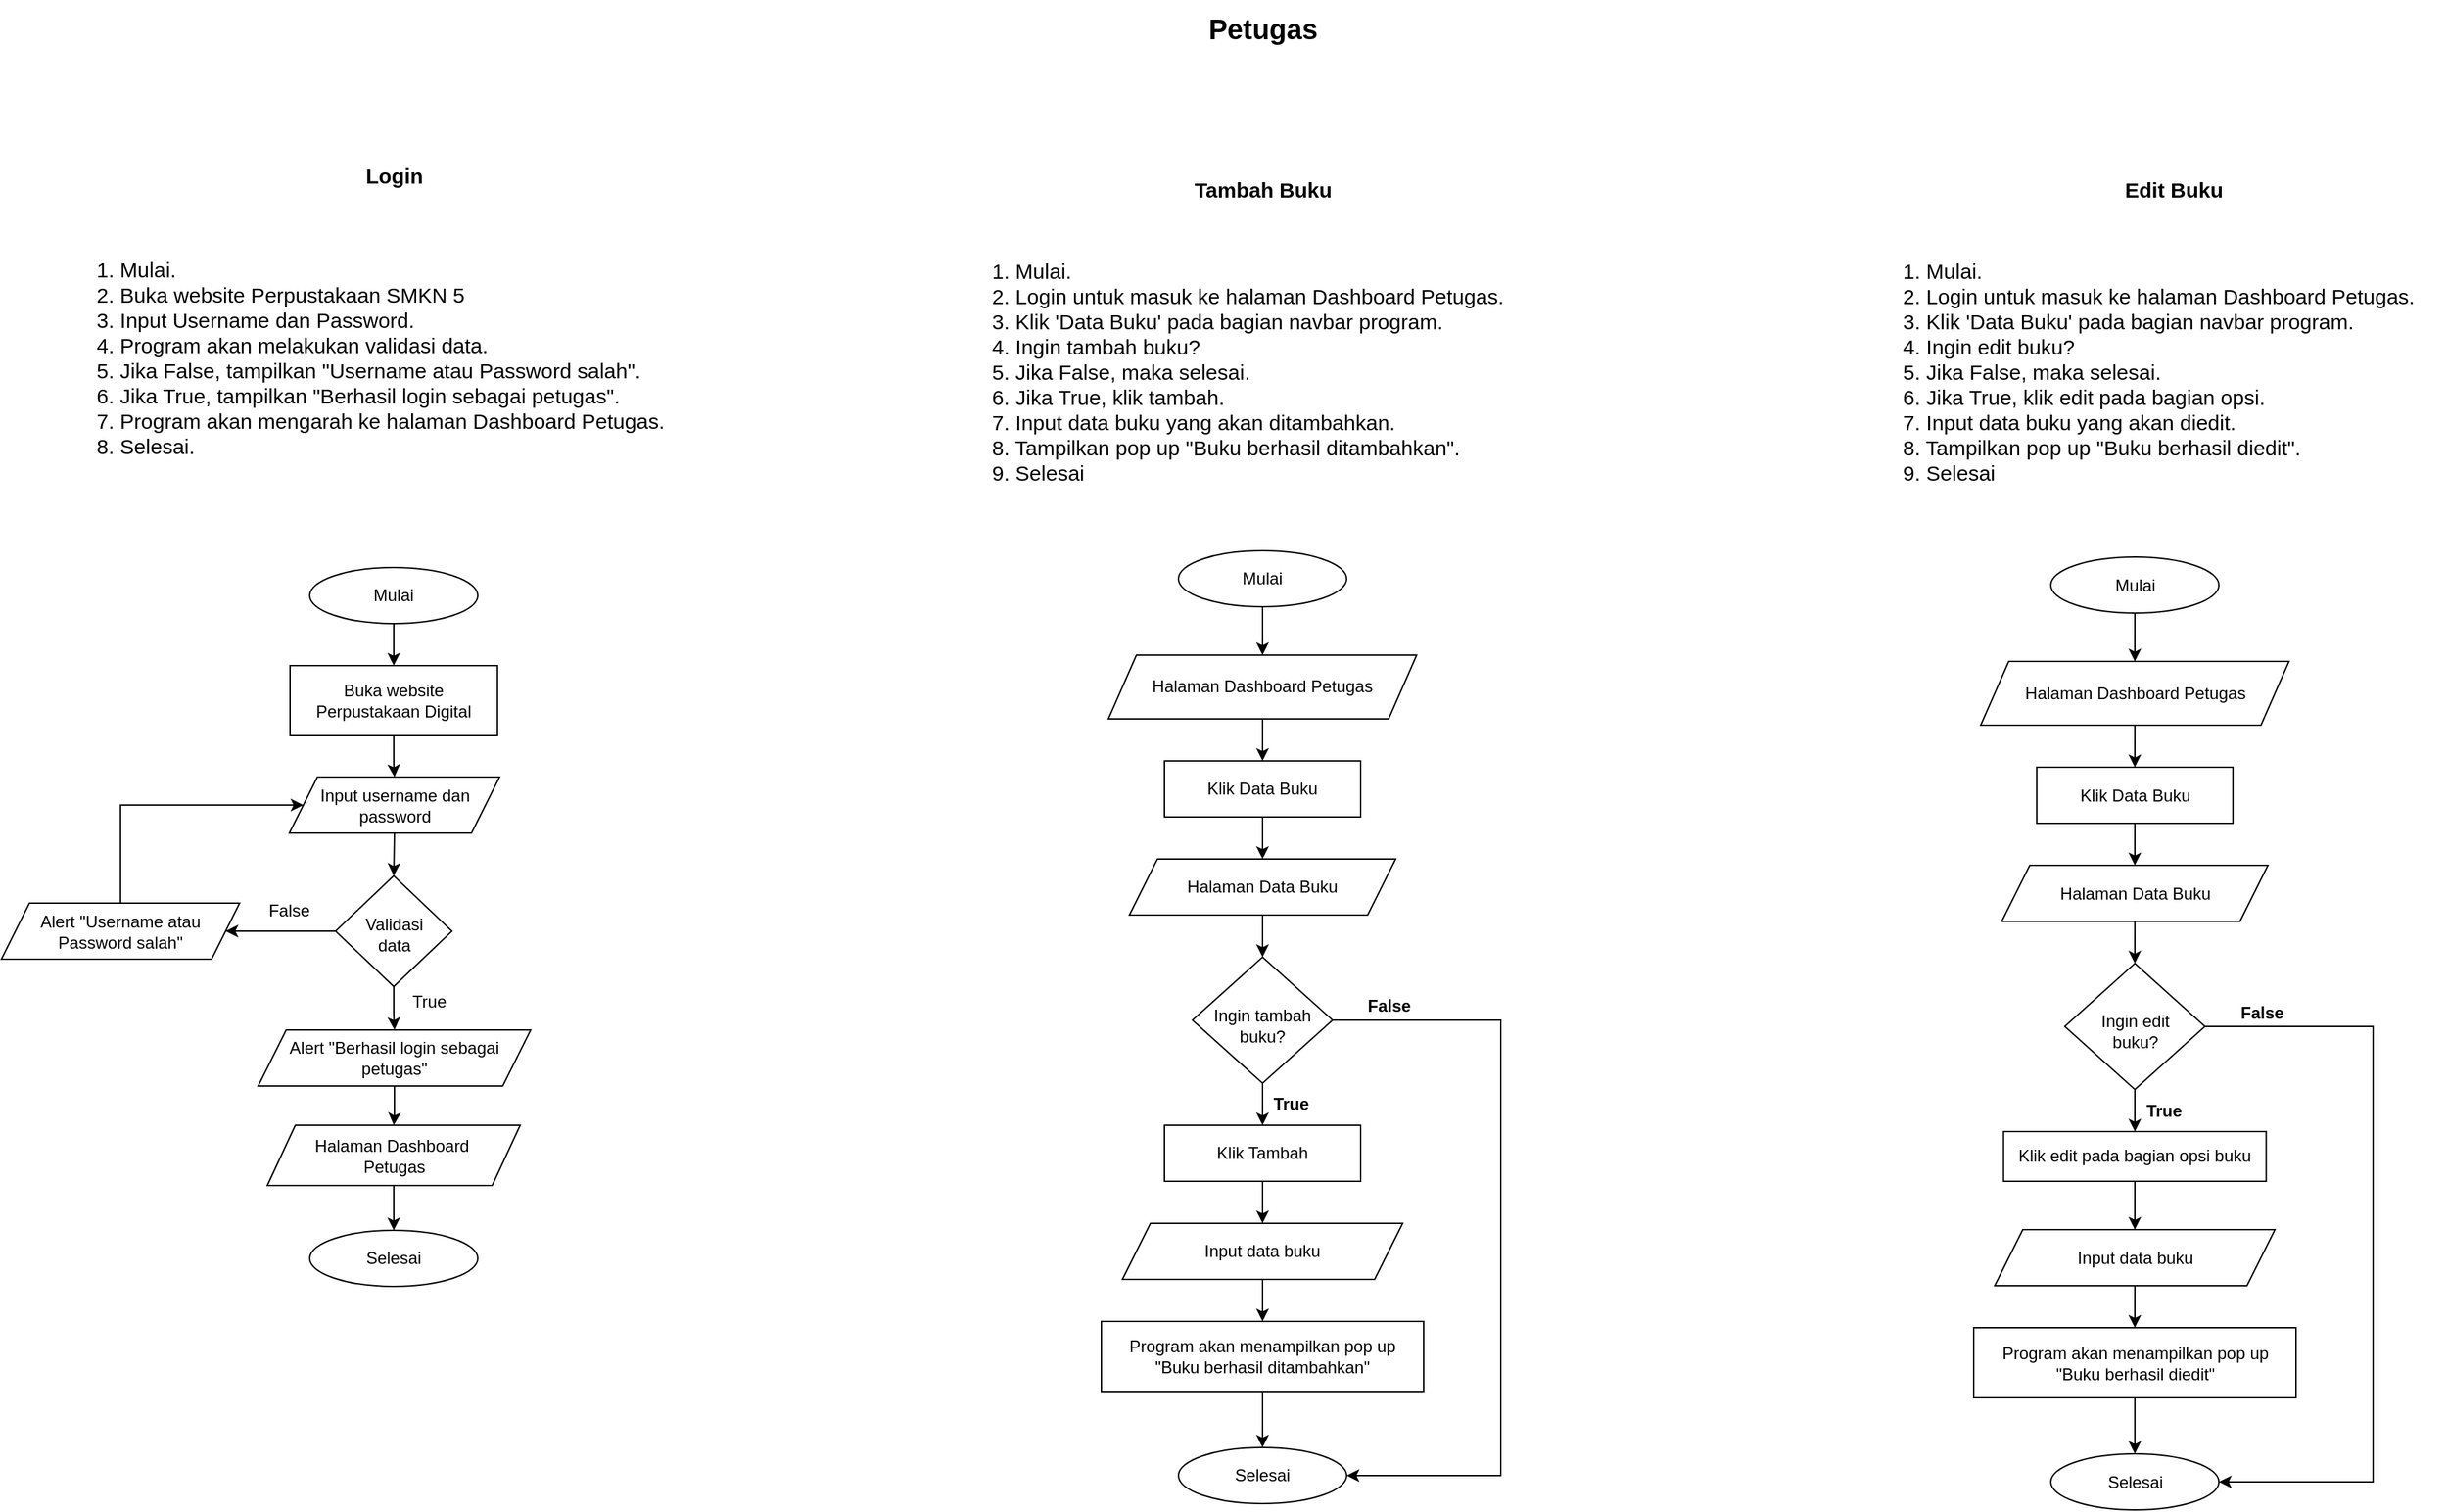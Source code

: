 <mxfile version="23.1.5" type="device">
  <diagram name="Halaman-1" id="CciCEoQ2M5GDFWtjuzjs">
    <mxGraphModel dx="3190" dy="1380" grid="1" gridSize="10" guides="1" tooltips="1" connect="1" arrows="1" fold="1" page="1" pageScale="1" pageWidth="827" pageHeight="1169" math="0" shadow="0">
      <root>
        <mxCell id="0" />
        <mxCell id="1" parent="0" />
        <mxCell id="zIIlKVIFdq4RHlEshoWV-1" value="Petugas" style="text;html=1;align=center;verticalAlign=middle;resizable=0;points=[];autosize=1;strokeColor=none;fillColor=none;fontSize=20;fontStyle=1" parent="1" vertex="1">
          <mxGeometry x="840" y="70" width="100" height="40" as="geometry" />
        </mxCell>
        <mxCell id="zIIlKVIFdq4RHlEshoWV-2" value="Login" style="text;html=1;align=center;verticalAlign=middle;resizable=0;points=[];autosize=1;strokeColor=none;fillColor=none;fontSize=15;fontStyle=1" parent="1" vertex="1">
          <mxGeometry x="240" y="180" width="60" height="30" as="geometry" />
        </mxCell>
        <mxCell id="5ophonfw9Nzy0XL49xBl-6" style="edgeStyle=orthogonalEdgeStyle;rounded=0;orthogonalLoop=1;jettySize=auto;html=1;exitX=0.5;exitY=1;exitDx=0;exitDy=0;" parent="1" source="zIIlKVIFdq4RHlEshoWV-3" target="5ophonfw9Nzy0XL49xBl-1" edge="1">
          <mxGeometry relative="1" as="geometry" />
        </mxCell>
        <mxCell id="zIIlKVIFdq4RHlEshoWV-3" value="Mulai" style="ellipse;whiteSpace=wrap;html=1;" parent="1" vertex="1">
          <mxGeometry x="210" y="475" width="120" height="40" as="geometry" />
        </mxCell>
        <mxCell id="5ophonfw9Nzy0XL49xBl-7" style="edgeStyle=orthogonalEdgeStyle;rounded=0;orthogonalLoop=1;jettySize=auto;html=1;exitX=0.5;exitY=1;exitDx=0;exitDy=0;" parent="1" source="5ophonfw9Nzy0XL49xBl-1" target="5ophonfw9Nzy0XL49xBl-3" edge="1">
          <mxGeometry relative="1" as="geometry" />
        </mxCell>
        <mxCell id="5ophonfw9Nzy0XL49xBl-1" value="Buka website Perpustakaan Digital" style="rounded=0;whiteSpace=wrap;html=1;" parent="1" vertex="1">
          <mxGeometry x="196" y="545" width="148" height="50" as="geometry" />
        </mxCell>
        <mxCell id="equU6Bef8GWcnC-KC4BR-2" style="edgeStyle=orthogonalEdgeStyle;rounded=0;orthogonalLoop=1;jettySize=auto;html=1;exitX=0.5;exitY=1;exitDx=0;exitDy=0;entryX=0.5;entryY=0;entryDx=0;entryDy=0;" parent="1" source="5ophonfw9Nzy0XL49xBl-3" target="equU6Bef8GWcnC-KC4BR-1" edge="1">
          <mxGeometry relative="1" as="geometry" />
        </mxCell>
        <mxCell id="5ophonfw9Nzy0XL49xBl-3" value="Input username dan password" style="shape=parallelogram;perimeter=parallelogramPerimeter;whiteSpace=wrap;html=1;fixedSize=1;" parent="1" vertex="1">
          <mxGeometry x="195.5" y="624.5" width="150" height="40" as="geometry" />
        </mxCell>
        <mxCell id="equU6Bef8GWcnC-KC4BR-10" style="edgeStyle=orthogonalEdgeStyle;rounded=0;orthogonalLoop=1;jettySize=auto;html=1;exitX=0.5;exitY=1;exitDx=0;exitDy=0;" parent="1" source="5ophonfw9Nzy0XL49xBl-5" target="equU6Bef8GWcnC-KC4BR-9" edge="1">
          <mxGeometry relative="1" as="geometry" />
        </mxCell>
        <mxCell id="5ophonfw9Nzy0XL49xBl-5" value="Halaman Dashboard&amp;nbsp;&lt;div&gt;Petugas&lt;/div&gt;" style="shape=parallelogram;perimeter=parallelogramPerimeter;whiteSpace=wrap;html=1;fixedSize=1;" parent="1" vertex="1">
          <mxGeometry x="179.75" y="873" width="180.5" height="43" as="geometry" />
        </mxCell>
        <mxCell id="5ophonfw9Nzy0XL49xBl-12" value="Tambah Buku" style="text;html=1;align=center;verticalAlign=middle;resizable=0;points=[];autosize=1;strokeColor=none;fillColor=none;fontSize=15;fontStyle=1" parent="1" vertex="1">
          <mxGeometry x="830" y="190" width="120" height="30" as="geometry" />
        </mxCell>
        <mxCell id="equU6Bef8GWcnC-KC4BR-5" style="edgeStyle=orthogonalEdgeStyle;rounded=0;orthogonalLoop=1;jettySize=auto;html=1;exitX=0;exitY=0.5;exitDx=0;exitDy=0;" parent="1" source="equU6Bef8GWcnC-KC4BR-1" target="equU6Bef8GWcnC-KC4BR-4" edge="1">
          <mxGeometry relative="1" as="geometry" />
        </mxCell>
        <mxCell id="equU6Bef8GWcnC-KC4BR-12" style="edgeStyle=orthogonalEdgeStyle;rounded=0;orthogonalLoop=1;jettySize=auto;html=1;exitX=0.5;exitY=1;exitDx=0;exitDy=0;" parent="1" source="equU6Bef8GWcnC-KC4BR-1" target="equU6Bef8GWcnC-KC4BR-11" edge="1">
          <mxGeometry relative="1" as="geometry" />
        </mxCell>
        <mxCell id="equU6Bef8GWcnC-KC4BR-1" value="Validasi&lt;div&gt;data&lt;/div&gt;" style="rhombus;whiteSpace=wrap;html=1;spacingTop=5;" parent="1" vertex="1">
          <mxGeometry x="228.5" y="695" width="83" height="79" as="geometry" />
        </mxCell>
        <mxCell id="equU6Bef8GWcnC-KC4BR-6" style="edgeStyle=orthogonalEdgeStyle;rounded=0;orthogonalLoop=1;jettySize=auto;html=1;exitX=0.5;exitY=0;exitDx=0;exitDy=0;entryX=0;entryY=0.5;entryDx=0;entryDy=0;" parent="1" source="equU6Bef8GWcnC-KC4BR-4" target="5ophonfw9Nzy0XL49xBl-3" edge="1">
          <mxGeometry relative="1" as="geometry">
            <Array as="points">
              <mxPoint x="75" y="645" />
            </Array>
          </mxGeometry>
        </mxCell>
        <mxCell id="equU6Bef8GWcnC-KC4BR-4" value="Alert &quot;Username atau Password salah&quot;" style="shape=parallelogram;perimeter=parallelogramPerimeter;whiteSpace=wrap;html=1;fixedSize=1;" parent="1" vertex="1">
          <mxGeometry x="-10" y="714.5" width="170" height="40" as="geometry" />
        </mxCell>
        <mxCell id="equU6Bef8GWcnC-KC4BR-7" value="True" style="text;html=1;align=center;verticalAlign=middle;resizable=0;points=[];autosize=1;strokeColor=none;fillColor=none;" parent="1" vertex="1">
          <mxGeometry x="270" y="770" width="50" height="30" as="geometry" />
        </mxCell>
        <mxCell id="equU6Bef8GWcnC-KC4BR-8" value="False" style="text;html=1;align=center;verticalAlign=middle;resizable=0;points=[];autosize=1;strokeColor=none;fillColor=none;" parent="1" vertex="1">
          <mxGeometry x="170" y="705" width="50" height="30" as="geometry" />
        </mxCell>
        <mxCell id="equU6Bef8GWcnC-KC4BR-9" value="Selesai" style="ellipse;whiteSpace=wrap;html=1;" parent="1" vertex="1">
          <mxGeometry x="210" y="948" width="120" height="40" as="geometry" />
        </mxCell>
        <mxCell id="equU6Bef8GWcnC-KC4BR-13" style="edgeStyle=orthogonalEdgeStyle;rounded=0;orthogonalLoop=1;jettySize=auto;html=1;exitX=0.5;exitY=1;exitDx=0;exitDy=0;" parent="1" source="equU6Bef8GWcnC-KC4BR-11" target="5ophonfw9Nzy0XL49xBl-5" edge="1">
          <mxGeometry relative="1" as="geometry" />
        </mxCell>
        <mxCell id="equU6Bef8GWcnC-KC4BR-11" value="Alert &quot;Berhasil login sebagai petugas&quot;" style="shape=parallelogram;perimeter=parallelogramPerimeter;whiteSpace=wrap;html=1;fixedSize=1;" parent="1" vertex="1">
          <mxGeometry x="173.25" y="805" width="194.5" height="40" as="geometry" />
        </mxCell>
        <mxCell id="lcuxNhG26rjDaFKzjVcp-1" value="1. Mulai.&lt;div&gt;2. Buka website Perpustakaan SMKN 5&lt;/div&gt;&lt;div&gt;3. Input Username dan Password.&lt;br&gt;&lt;/div&gt;&lt;div&gt;4. Program akan melakukan validasi data.&lt;/div&gt;&lt;div&gt;5. Jika False, tampilkan &quot;Username atau Password salah&quot;.&lt;/div&gt;&lt;div&gt;6. Jika True, tampilkan &quot;Berhasil login sebagai petugas&quot;.&lt;/div&gt;&lt;div&gt;7. Program akan mengarah ke halaman Dashboard Petugas.&lt;/div&gt;&lt;div&gt;8. Selesai.&lt;/div&gt;" style="text;html=1;align=left;verticalAlign=middle;resizable=0;points=[];autosize=1;strokeColor=none;fillColor=none;fontSize=15;" vertex="1" parent="1">
          <mxGeometry x="55.5" y="245" width="430" height="160" as="geometry" />
        </mxCell>
        <mxCell id="lcuxNhG26rjDaFKzjVcp-2" value="1. Mulai.&lt;div&gt;2. Login untuk masuk ke halaman Dashboard Petugas.&lt;/div&gt;&lt;div&gt;3. Klik &#39;Data Buku&#39; pada bagian navbar program.&lt;/div&gt;&lt;div&gt;4. Ingin tambah buku?&lt;/div&gt;&lt;div&gt;5. Jika False, maka selesai.&lt;/div&gt;&lt;div&gt;6. Jika True, klik tambah.&lt;/div&gt;&lt;div&gt;&lt;span style=&quot;background-color: initial;&quot;&gt;7. Input data buku yang akan ditambahkan.&lt;/span&gt;&lt;/div&gt;&lt;div&gt;8. Tampilkan pop up &quot;Buku berhasil ditambahkan&quot;.&lt;/div&gt;&lt;div&gt;9. Selesai&lt;/div&gt;" style="text;html=1;align=left;verticalAlign=middle;resizable=0;points=[];autosize=1;strokeColor=none;fillColor=none;fontSize=15;" vertex="1" parent="1">
          <mxGeometry x="695" y="245" width="390" height="180" as="geometry" />
        </mxCell>
        <mxCell id="lcuxNhG26rjDaFKzjVcp-10" style="edgeStyle=orthogonalEdgeStyle;rounded=0;orthogonalLoop=1;jettySize=auto;html=1;exitX=0.5;exitY=1;exitDx=0;exitDy=0;" edge="1" parent="1" source="lcuxNhG26rjDaFKzjVcp-3" target="lcuxNhG26rjDaFKzjVcp-4">
          <mxGeometry relative="1" as="geometry" />
        </mxCell>
        <mxCell id="lcuxNhG26rjDaFKzjVcp-3" value="Mulai" style="ellipse;whiteSpace=wrap;html=1;" vertex="1" parent="1">
          <mxGeometry x="830" y="463" width="120" height="40" as="geometry" />
        </mxCell>
        <mxCell id="lcuxNhG26rjDaFKzjVcp-11" style="edgeStyle=orthogonalEdgeStyle;rounded=0;orthogonalLoop=1;jettySize=auto;html=1;exitX=0.5;exitY=1;exitDx=0;exitDy=0;" edge="1" parent="1" source="lcuxNhG26rjDaFKzjVcp-4" target="lcuxNhG26rjDaFKzjVcp-5">
          <mxGeometry relative="1" as="geometry" />
        </mxCell>
        <mxCell id="lcuxNhG26rjDaFKzjVcp-4" value="Halaman Dashboard Petugas" style="shape=parallelogram;perimeter=parallelogramPerimeter;whiteSpace=wrap;html=1;fixedSize=1;" vertex="1" parent="1">
          <mxGeometry x="780" y="537.5" width="220" height="45.5" as="geometry" />
        </mxCell>
        <mxCell id="lcuxNhG26rjDaFKzjVcp-12" style="edgeStyle=orthogonalEdgeStyle;rounded=0;orthogonalLoop=1;jettySize=auto;html=1;exitX=0.5;exitY=1;exitDx=0;exitDy=0;" edge="1" parent="1" source="lcuxNhG26rjDaFKzjVcp-5" target="lcuxNhG26rjDaFKzjVcp-6">
          <mxGeometry relative="1" as="geometry" />
        </mxCell>
        <mxCell id="lcuxNhG26rjDaFKzjVcp-5" value="Klik Data Buku" style="rounded=0;whiteSpace=wrap;html=1;" vertex="1" parent="1">
          <mxGeometry x="820" y="613" width="140" height="40" as="geometry" />
        </mxCell>
        <mxCell id="lcuxNhG26rjDaFKzjVcp-13" style="edgeStyle=orthogonalEdgeStyle;rounded=0;orthogonalLoop=1;jettySize=auto;html=1;exitX=0.5;exitY=1;exitDx=0;exitDy=0;" edge="1" parent="1" source="lcuxNhG26rjDaFKzjVcp-6" target="lcuxNhG26rjDaFKzjVcp-7">
          <mxGeometry relative="1" as="geometry" />
        </mxCell>
        <mxCell id="lcuxNhG26rjDaFKzjVcp-6" value="Halaman Data Buku" style="shape=parallelogram;perimeter=parallelogramPerimeter;whiteSpace=wrap;html=1;fixedSize=1;" vertex="1" parent="1">
          <mxGeometry x="795" y="683" width="190" height="40" as="geometry" />
        </mxCell>
        <mxCell id="lcuxNhG26rjDaFKzjVcp-14" style="edgeStyle=orthogonalEdgeStyle;rounded=0;orthogonalLoop=1;jettySize=auto;html=1;exitX=0.5;exitY=1;exitDx=0;exitDy=0;" edge="1" parent="1" source="lcuxNhG26rjDaFKzjVcp-7" target="lcuxNhG26rjDaFKzjVcp-8">
          <mxGeometry relative="1" as="geometry" />
        </mxCell>
        <mxCell id="lcuxNhG26rjDaFKzjVcp-32" style="edgeStyle=orthogonalEdgeStyle;rounded=0;orthogonalLoop=1;jettySize=auto;html=1;entryX=1;entryY=0.5;entryDx=0;entryDy=0;" edge="1" parent="1" source="lcuxNhG26rjDaFKzjVcp-7" target="lcuxNhG26rjDaFKzjVcp-24">
          <mxGeometry relative="1" as="geometry">
            <Array as="points">
              <mxPoint x="1060" y="798" />
              <mxPoint x="1060" y="1123" />
            </Array>
          </mxGeometry>
        </mxCell>
        <mxCell id="lcuxNhG26rjDaFKzjVcp-7" value="Ingin tambah&lt;br&gt;buku?" style="rhombus;whiteSpace=wrap;html=1;spacingTop=7;" vertex="1" parent="1">
          <mxGeometry x="840" y="753" width="100" height="90" as="geometry" />
        </mxCell>
        <mxCell id="lcuxNhG26rjDaFKzjVcp-15" style="edgeStyle=orthogonalEdgeStyle;rounded=0;orthogonalLoop=1;jettySize=auto;html=1;exitX=0.5;exitY=1;exitDx=0;exitDy=0;" edge="1" parent="1" source="lcuxNhG26rjDaFKzjVcp-8" target="lcuxNhG26rjDaFKzjVcp-9">
          <mxGeometry relative="1" as="geometry" />
        </mxCell>
        <mxCell id="lcuxNhG26rjDaFKzjVcp-8" value="Klik Tambah" style="rounded=0;whiteSpace=wrap;html=1;" vertex="1" parent="1">
          <mxGeometry x="820" y="873" width="140" height="40" as="geometry" />
        </mxCell>
        <mxCell id="lcuxNhG26rjDaFKzjVcp-17" style="edgeStyle=orthogonalEdgeStyle;rounded=0;orthogonalLoop=1;jettySize=auto;html=1;exitX=0.5;exitY=1;exitDx=0;exitDy=0;" edge="1" parent="1" source="lcuxNhG26rjDaFKzjVcp-9" target="lcuxNhG26rjDaFKzjVcp-16">
          <mxGeometry relative="1" as="geometry" />
        </mxCell>
        <mxCell id="lcuxNhG26rjDaFKzjVcp-9" value="Input data buku" style="shape=parallelogram;perimeter=parallelogramPerimeter;whiteSpace=wrap;html=1;fixedSize=1;" vertex="1" parent="1">
          <mxGeometry x="790" y="943" width="200" height="40" as="geometry" />
        </mxCell>
        <mxCell id="lcuxNhG26rjDaFKzjVcp-38" style="edgeStyle=orthogonalEdgeStyle;rounded=0;orthogonalLoop=1;jettySize=auto;html=1;exitX=0.5;exitY=1;exitDx=0;exitDy=0;" edge="1" parent="1" source="lcuxNhG26rjDaFKzjVcp-16" target="lcuxNhG26rjDaFKzjVcp-24">
          <mxGeometry relative="1" as="geometry" />
        </mxCell>
        <mxCell id="lcuxNhG26rjDaFKzjVcp-16" value="Program akan menampilkan pop up&lt;br&gt;&quot;Buku berhasil ditambahkan&quot;" style="rounded=0;whiteSpace=wrap;html=1;" vertex="1" parent="1">
          <mxGeometry x="775" y="1013" width="230" height="50" as="geometry" />
        </mxCell>
        <mxCell id="lcuxNhG26rjDaFKzjVcp-24" value="Selesai" style="ellipse;whiteSpace=wrap;html=1;" vertex="1" parent="1">
          <mxGeometry x="830" y="1103" width="120" height="40" as="geometry" />
        </mxCell>
        <mxCell id="lcuxNhG26rjDaFKzjVcp-33" value="True" style="text;html=1;align=center;verticalAlign=middle;resizable=0;points=[];autosize=1;strokeColor=none;fillColor=none;fontStyle=1" vertex="1" parent="1">
          <mxGeometry x="885" y="843" width="50" height="30" as="geometry" />
        </mxCell>
        <mxCell id="lcuxNhG26rjDaFKzjVcp-34" value="False" style="text;html=1;align=center;verticalAlign=middle;resizable=0;points=[];autosize=1;strokeColor=none;fillColor=none;fontStyle=1" vertex="1" parent="1">
          <mxGeometry x="955" y="773" width="50" height="30" as="geometry" />
        </mxCell>
        <mxCell id="lcuxNhG26rjDaFKzjVcp-35" value="Edit Buku" style="text;html=1;align=center;verticalAlign=middle;resizable=0;points=[];autosize=1;strokeColor=none;fillColor=none;fontSize=15;fontStyle=1" vertex="1" parent="1">
          <mxGeometry x="1495" y="190" width="90" height="30" as="geometry" />
        </mxCell>
        <mxCell id="lcuxNhG26rjDaFKzjVcp-39" value="1. Mulai.&lt;div&gt;2. Login untuk masuk ke halaman Dashboard Petugas.&lt;/div&gt;&lt;div&gt;3. Klik &#39;Data Buku&#39; pada bagian navbar program.&lt;/div&gt;&lt;div&gt;4. Ingin edit buku?&lt;/div&gt;&lt;div&gt;5. Jika False, maka selesai.&lt;/div&gt;&lt;div&gt;6. Jika True, klik edit pada bagian opsi.&lt;/div&gt;&lt;div&gt;&lt;span style=&quot;background-color: initial;&quot;&gt;7. Input data buku yang akan diedit.&lt;/span&gt;&lt;/div&gt;&lt;div&gt;8. Tampilkan pop up &quot;Buku berhasil diedit&quot;.&lt;/div&gt;&lt;div&gt;9. Selesai&lt;/div&gt;" style="text;html=1;align=left;verticalAlign=middle;resizable=0;points=[];autosize=1;strokeColor=none;fillColor=none;fontSize=15;" vertex="1" parent="1">
          <mxGeometry x="1345" y="245" width="390" height="180" as="geometry" />
        </mxCell>
        <mxCell id="lcuxNhG26rjDaFKzjVcp-40" style="edgeStyle=orthogonalEdgeStyle;rounded=0;orthogonalLoop=1;jettySize=auto;html=1;exitX=0.5;exitY=1;exitDx=0;exitDy=0;" edge="1" parent="1" source="lcuxNhG26rjDaFKzjVcp-41" target="lcuxNhG26rjDaFKzjVcp-43">
          <mxGeometry relative="1" as="geometry" />
        </mxCell>
        <mxCell id="lcuxNhG26rjDaFKzjVcp-41" value="Mulai" style="ellipse;whiteSpace=wrap;html=1;" vertex="1" parent="1">
          <mxGeometry x="1452.53" y="467.5" width="120" height="40" as="geometry" />
        </mxCell>
        <mxCell id="lcuxNhG26rjDaFKzjVcp-42" style="edgeStyle=orthogonalEdgeStyle;rounded=0;orthogonalLoop=1;jettySize=auto;html=1;exitX=0.5;exitY=1;exitDx=0;exitDy=0;" edge="1" parent="1" source="lcuxNhG26rjDaFKzjVcp-43" target="lcuxNhG26rjDaFKzjVcp-45">
          <mxGeometry relative="1" as="geometry" />
        </mxCell>
        <mxCell id="lcuxNhG26rjDaFKzjVcp-43" value="Halaman Dashboard Petugas" style="shape=parallelogram;perimeter=parallelogramPerimeter;whiteSpace=wrap;html=1;fixedSize=1;" vertex="1" parent="1">
          <mxGeometry x="1402.53" y="542" width="220" height="45.5" as="geometry" />
        </mxCell>
        <mxCell id="lcuxNhG26rjDaFKzjVcp-44" style="edgeStyle=orthogonalEdgeStyle;rounded=0;orthogonalLoop=1;jettySize=auto;html=1;exitX=0.5;exitY=1;exitDx=0;exitDy=0;" edge="1" parent="1" source="lcuxNhG26rjDaFKzjVcp-45" target="lcuxNhG26rjDaFKzjVcp-47">
          <mxGeometry relative="1" as="geometry" />
        </mxCell>
        <mxCell id="lcuxNhG26rjDaFKzjVcp-45" value="Klik Data Buku" style="rounded=0;whiteSpace=wrap;html=1;" vertex="1" parent="1">
          <mxGeometry x="1442.53" y="617.5" width="140" height="40" as="geometry" />
        </mxCell>
        <mxCell id="lcuxNhG26rjDaFKzjVcp-46" style="edgeStyle=orthogonalEdgeStyle;rounded=0;orthogonalLoop=1;jettySize=auto;html=1;exitX=0.5;exitY=1;exitDx=0;exitDy=0;" edge="1" parent="1" source="lcuxNhG26rjDaFKzjVcp-47" target="lcuxNhG26rjDaFKzjVcp-50">
          <mxGeometry relative="1" as="geometry" />
        </mxCell>
        <mxCell id="lcuxNhG26rjDaFKzjVcp-47" value="Halaman Data Buku" style="shape=parallelogram;perimeter=parallelogramPerimeter;whiteSpace=wrap;html=1;fixedSize=1;" vertex="1" parent="1">
          <mxGeometry x="1417.53" y="687.5" width="190" height="40" as="geometry" />
        </mxCell>
        <mxCell id="lcuxNhG26rjDaFKzjVcp-48" style="edgeStyle=orthogonalEdgeStyle;rounded=0;orthogonalLoop=1;jettySize=auto;html=1;exitX=0.5;exitY=1;exitDx=0;exitDy=0;" edge="1" parent="1" source="lcuxNhG26rjDaFKzjVcp-50" target="lcuxNhG26rjDaFKzjVcp-52">
          <mxGeometry relative="1" as="geometry" />
        </mxCell>
        <mxCell id="lcuxNhG26rjDaFKzjVcp-49" style="edgeStyle=orthogonalEdgeStyle;rounded=0;orthogonalLoop=1;jettySize=auto;html=1;entryX=1;entryY=0.5;entryDx=0;entryDy=0;" edge="1" parent="1" source="lcuxNhG26rjDaFKzjVcp-50" target="lcuxNhG26rjDaFKzjVcp-57">
          <mxGeometry relative="1" as="geometry">
            <Array as="points">
              <mxPoint x="1682.53" y="802.5" />
              <mxPoint x="1682.53" y="1127.5" />
            </Array>
          </mxGeometry>
        </mxCell>
        <mxCell id="lcuxNhG26rjDaFKzjVcp-50" value="Ingin edit&lt;br&gt;buku?" style="rhombus;whiteSpace=wrap;html=1;spacingTop=7;" vertex="1" parent="1">
          <mxGeometry x="1462.53" y="757.5" width="100" height="90" as="geometry" />
        </mxCell>
        <mxCell id="lcuxNhG26rjDaFKzjVcp-51" style="edgeStyle=orthogonalEdgeStyle;rounded=0;orthogonalLoop=1;jettySize=auto;html=1;exitX=0.5;exitY=1;exitDx=0;exitDy=0;" edge="1" parent="1" source="lcuxNhG26rjDaFKzjVcp-52" target="lcuxNhG26rjDaFKzjVcp-54">
          <mxGeometry relative="1" as="geometry" />
        </mxCell>
        <mxCell id="lcuxNhG26rjDaFKzjVcp-52" value="Klik edit pada bagian opsi buku" style="rounded=0;whiteSpace=wrap;html=1;" vertex="1" parent="1">
          <mxGeometry x="1418.79" y="877.5" width="187.47" height="35.5" as="geometry" />
        </mxCell>
        <mxCell id="lcuxNhG26rjDaFKzjVcp-53" style="edgeStyle=orthogonalEdgeStyle;rounded=0;orthogonalLoop=1;jettySize=auto;html=1;exitX=0.5;exitY=1;exitDx=0;exitDy=0;" edge="1" parent="1" source="lcuxNhG26rjDaFKzjVcp-54" target="lcuxNhG26rjDaFKzjVcp-56">
          <mxGeometry relative="1" as="geometry" />
        </mxCell>
        <mxCell id="lcuxNhG26rjDaFKzjVcp-54" value="Input data buku" style="shape=parallelogram;perimeter=parallelogramPerimeter;whiteSpace=wrap;html=1;fixedSize=1;" vertex="1" parent="1">
          <mxGeometry x="1412.53" y="947.5" width="200" height="40" as="geometry" />
        </mxCell>
        <mxCell id="lcuxNhG26rjDaFKzjVcp-55" style="edgeStyle=orthogonalEdgeStyle;rounded=0;orthogonalLoop=1;jettySize=auto;html=1;exitX=0.5;exitY=1;exitDx=0;exitDy=0;" edge="1" parent="1" source="lcuxNhG26rjDaFKzjVcp-56" target="lcuxNhG26rjDaFKzjVcp-57">
          <mxGeometry relative="1" as="geometry" />
        </mxCell>
        <mxCell id="lcuxNhG26rjDaFKzjVcp-56" value="Program akan menampilkan pop up&lt;br&gt;&quot;Buku berhasil diedit&quot;" style="rounded=0;whiteSpace=wrap;html=1;" vertex="1" parent="1">
          <mxGeometry x="1397.53" y="1017.5" width="230" height="50" as="geometry" />
        </mxCell>
        <mxCell id="lcuxNhG26rjDaFKzjVcp-57" value="Selesai" style="ellipse;whiteSpace=wrap;html=1;" vertex="1" parent="1">
          <mxGeometry x="1452.53" y="1107.5" width="120" height="40" as="geometry" />
        </mxCell>
        <mxCell id="lcuxNhG26rjDaFKzjVcp-58" value="True" style="text;html=1;align=center;verticalAlign=middle;resizable=0;points=[];autosize=1;strokeColor=none;fillColor=none;fontStyle=1" vertex="1" parent="1">
          <mxGeometry x="1507.53" y="847.5" width="50" height="30" as="geometry" />
        </mxCell>
        <mxCell id="lcuxNhG26rjDaFKzjVcp-59" value="False" style="text;html=1;align=center;verticalAlign=middle;resizable=0;points=[];autosize=1;strokeColor=none;fillColor=none;fontStyle=1" vertex="1" parent="1">
          <mxGeometry x="1577.53" y="777.5" width="50" height="30" as="geometry" />
        </mxCell>
      </root>
    </mxGraphModel>
  </diagram>
</mxfile>
